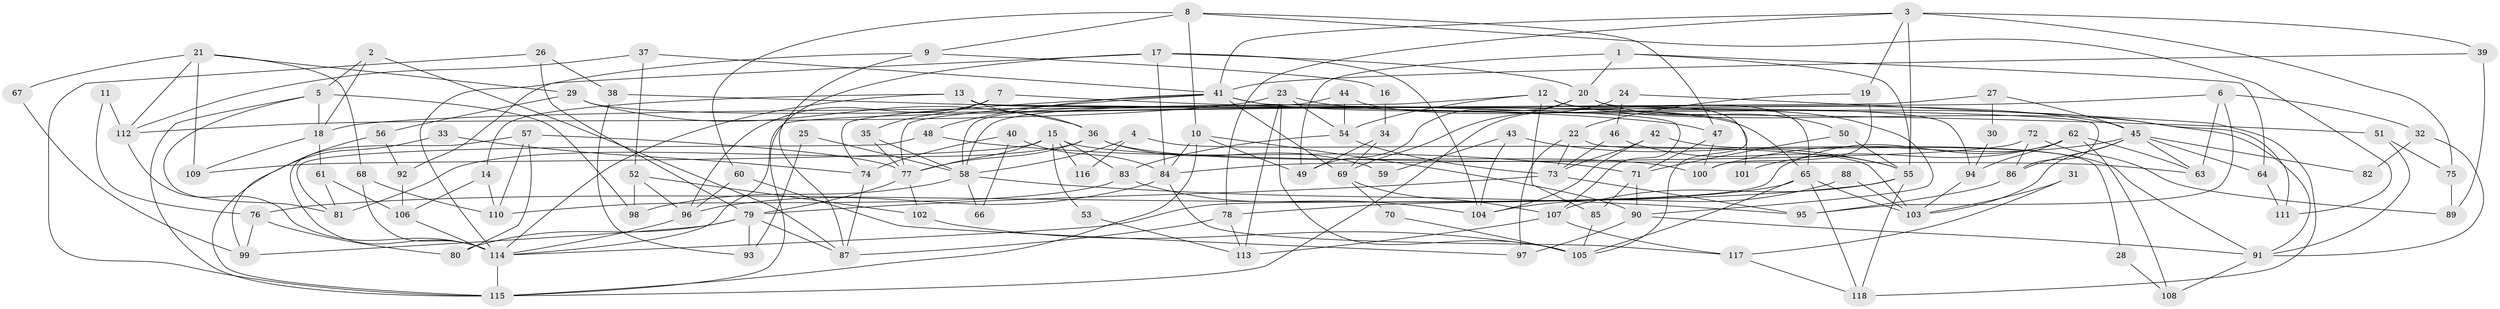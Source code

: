 // Generated by graph-tools (version 1.1) at 2025/26/03/09/25 03:26:21]
// undirected, 118 vertices, 236 edges
graph export_dot {
graph [start="1"]
  node [color=gray90,style=filled];
  1;
  2;
  3;
  4;
  5;
  6;
  7;
  8;
  9;
  10;
  11;
  12;
  13;
  14;
  15;
  16;
  17;
  18;
  19;
  20;
  21;
  22;
  23;
  24;
  25;
  26;
  27;
  28;
  29;
  30;
  31;
  32;
  33;
  34;
  35;
  36;
  37;
  38;
  39;
  40;
  41;
  42;
  43;
  44;
  45;
  46;
  47;
  48;
  49;
  50;
  51;
  52;
  53;
  54;
  55;
  56;
  57;
  58;
  59;
  60;
  61;
  62;
  63;
  64;
  65;
  66;
  67;
  68;
  69;
  70;
  71;
  72;
  73;
  74;
  75;
  76;
  77;
  78;
  79;
  80;
  81;
  82;
  83;
  84;
  85;
  86;
  87;
  88;
  89;
  90;
  91;
  92;
  93;
  94;
  95;
  96;
  97;
  98;
  99;
  100;
  101;
  102;
  103;
  104;
  105;
  106;
  107;
  108;
  109;
  110;
  111;
  112;
  113;
  114;
  115;
  116;
  117;
  118;
  1 -- 55;
  1 -- 64;
  1 -- 20;
  1 -- 49;
  2 -- 87;
  2 -- 5;
  2 -- 18;
  3 -- 41;
  3 -- 78;
  3 -- 19;
  3 -- 39;
  3 -- 55;
  3 -- 75;
  4 -- 58;
  4 -- 103;
  4 -- 116;
  5 -- 18;
  5 -- 115;
  5 -- 81;
  5 -- 98;
  6 -- 63;
  6 -- 18;
  6 -- 32;
  6 -- 95;
  7 -- 51;
  7 -- 35;
  7 -- 96;
  8 -- 47;
  8 -- 10;
  8 -- 9;
  8 -- 60;
  8 -- 111;
  9 -- 114;
  9 -- 16;
  9 -- 87;
  10 -- 90;
  10 -- 49;
  10 -- 84;
  10 -- 115;
  11 -- 112;
  11 -- 76;
  12 -- 65;
  12 -- 105;
  12 -- 54;
  12 -- 58;
  12 -- 85;
  12 -- 111;
  13 -- 36;
  13 -- 14;
  13 -- 86;
  13 -- 101;
  13 -- 114;
  14 -- 110;
  14 -- 106;
  15 -- 83;
  15 -- 63;
  15 -- 53;
  15 -- 77;
  15 -- 109;
  15 -- 116;
  16 -- 34;
  17 -- 115;
  17 -- 84;
  17 -- 20;
  17 -- 92;
  17 -- 104;
  18 -- 61;
  18 -- 109;
  19 -- 100;
  19 -- 22;
  20 -- 49;
  20 -- 50;
  20 -- 69;
  20 -- 94;
  21 -- 109;
  21 -- 68;
  21 -- 29;
  21 -- 67;
  21 -- 112;
  22 -- 73;
  22 -- 28;
  22 -- 97;
  23 -- 112;
  23 -- 113;
  23 -- 54;
  23 -- 91;
  23 -- 105;
  24 -- 115;
  24 -- 46;
  24 -- 118;
  25 -- 93;
  25 -- 58;
  26 -- 115;
  26 -- 79;
  26 -- 38;
  27 -- 45;
  27 -- 114;
  27 -- 30;
  28 -- 108;
  29 -- 65;
  29 -- 36;
  29 -- 56;
  30 -- 94;
  31 -- 117;
  31 -- 103;
  32 -- 91;
  32 -- 82;
  33 -- 74;
  33 -- 115;
  34 -- 69;
  34 -- 49;
  35 -- 58;
  35 -- 77;
  36 -- 77;
  36 -- 59;
  36 -- 81;
  36 -- 100;
  37 -- 52;
  37 -- 41;
  37 -- 112;
  38 -- 47;
  38 -- 93;
  39 -- 41;
  39 -- 89;
  40 -- 84;
  40 -- 74;
  40 -- 66;
  41 -- 107;
  41 -- 48;
  41 -- 45;
  41 -- 69;
  41 -- 74;
  41 -- 77;
  42 -- 73;
  42 -- 91;
  42 -- 104;
  43 -- 55;
  43 -- 104;
  43 -- 59;
  44 -- 54;
  44 -- 58;
  44 -- 90;
  45 -- 86;
  45 -- 63;
  45 -- 64;
  45 -- 82;
  45 -- 100;
  45 -- 103;
  46 -- 73;
  46 -- 55;
  47 -- 71;
  47 -- 100;
  48 -- 81;
  48 -- 71;
  50 -- 55;
  50 -- 71;
  51 -- 75;
  51 -- 91;
  52 -- 96;
  52 -- 102;
  52 -- 98;
  53 -- 113;
  54 -- 73;
  54 -- 83;
  55 -- 107;
  55 -- 76;
  55 -- 118;
  56 -- 99;
  56 -- 92;
  57 -- 114;
  57 -- 77;
  57 -- 80;
  57 -- 110;
  58 -- 98;
  58 -- 66;
  58 -- 95;
  60 -- 96;
  60 -- 97;
  61 -- 106;
  61 -- 81;
  62 -- 94;
  62 -- 114;
  62 -- 63;
  62 -- 101;
  62 -- 108;
  64 -- 111;
  65 -- 105;
  65 -- 118;
  65 -- 78;
  65 -- 103;
  67 -- 99;
  68 -- 114;
  68 -- 110;
  69 -- 70;
  69 -- 107;
  70 -- 105;
  71 -- 90;
  71 -- 85;
  72 -- 86;
  72 -- 84;
  72 -- 89;
  73 -- 95;
  73 -- 79;
  74 -- 87;
  75 -- 89;
  76 -- 80;
  76 -- 99;
  77 -- 79;
  77 -- 102;
  78 -- 87;
  78 -- 113;
  79 -- 80;
  79 -- 87;
  79 -- 93;
  79 -- 99;
  83 -- 104;
  83 -- 110;
  84 -- 96;
  84 -- 117;
  85 -- 105;
  86 -- 95;
  88 -- 103;
  88 -- 104;
  90 -- 97;
  90 -- 91;
  91 -- 108;
  92 -- 106;
  94 -- 103;
  96 -- 114;
  102 -- 105;
  106 -- 114;
  107 -- 117;
  107 -- 113;
  112 -- 114;
  114 -- 115;
  117 -- 118;
}
